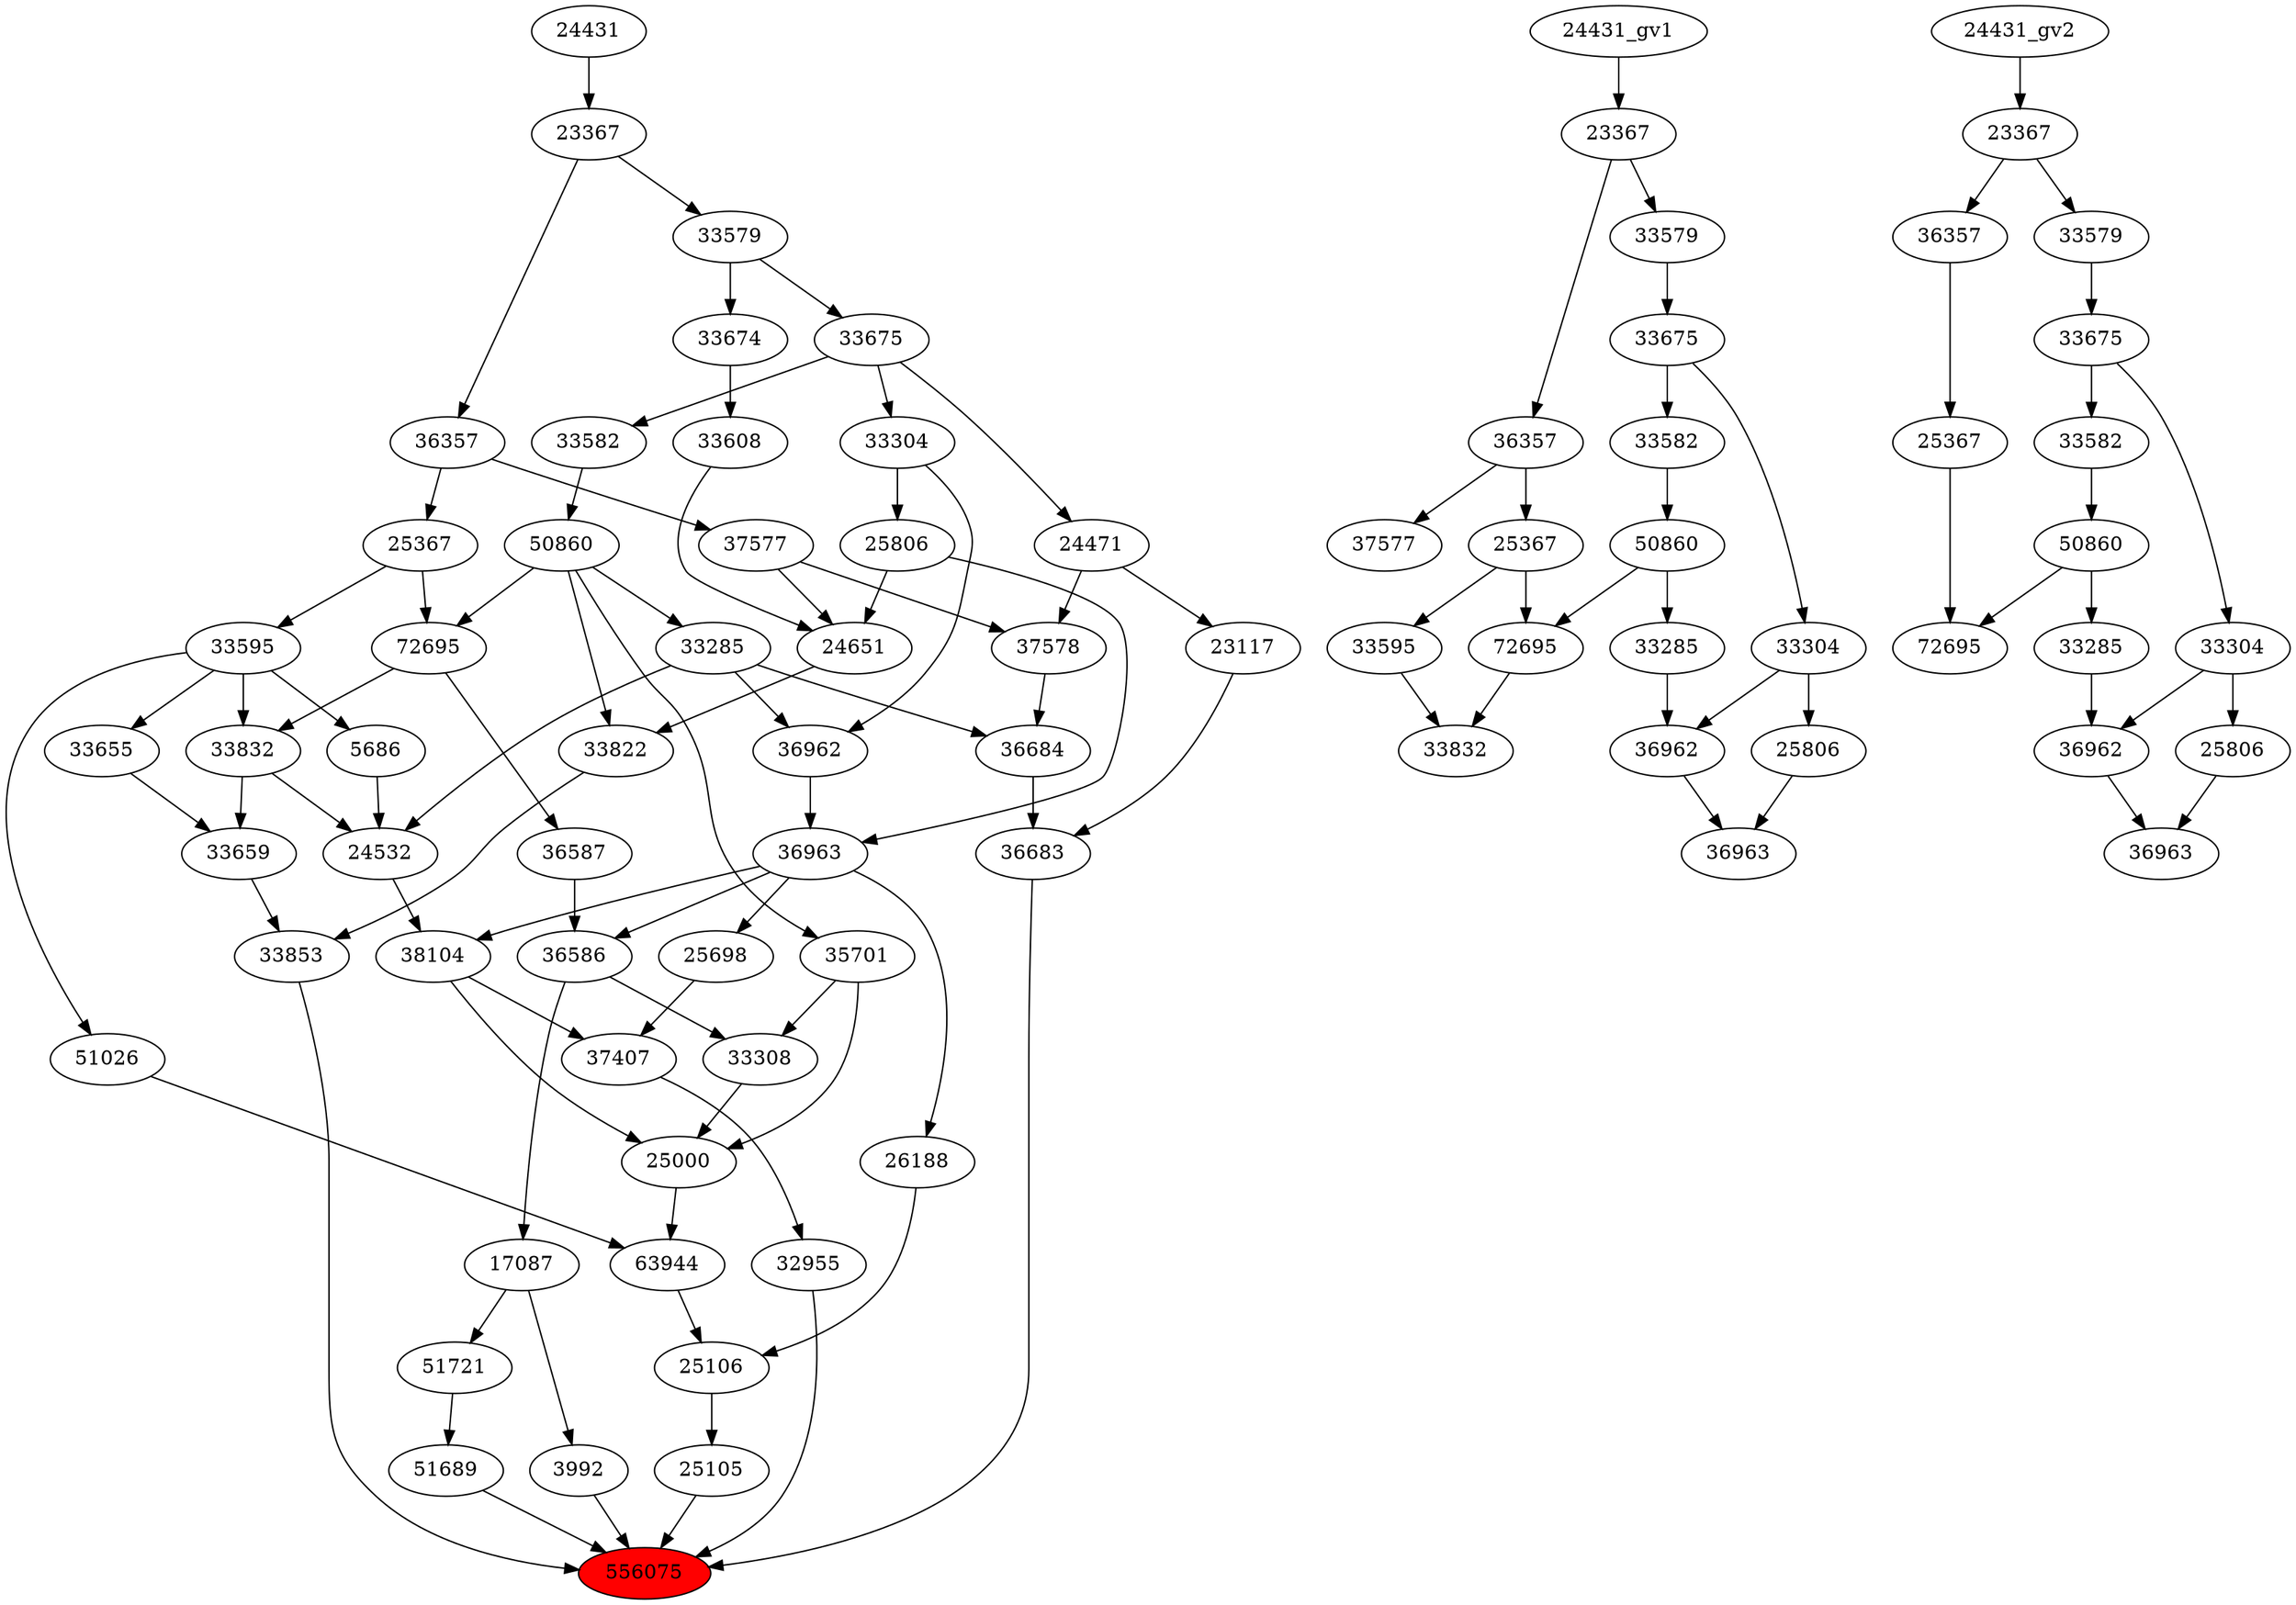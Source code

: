 strict digraph root {
	node [label="\N"];
	{
		node [fillcolor="",
			label="\N",
			style=""
		];
		556075		 [fillcolor=red,
			label=556075,
			style=filled];
		25105		 [label=25105];
		25105 -> 556075;
		32955		 [label=32955];
		32955 -> 556075;
		36683		 [label=36683];
		36683 -> 556075;
		51689		 [label=51689];
		51689 -> 556075;
		3992		 [label=3992];
		3992 -> 556075;
		33853		 [label=33853];
		33853 -> 556075;
		25106		 [label=25106];
		25106 -> 25105;
		37407		 [label=37407];
		37407 -> 32955;
		36684		 [label=36684];
		36684 -> 36683;
		23117		 [label=23117];
		23117 -> 36683;
		51721		 [label=51721];
		51721 -> 51689;
		17087		 [label=17087];
		17087 -> 3992;
		17087 -> 51721;
		33659		 [label=33659];
		33659 -> 33853;
		33822		 [label=33822];
		33822 -> 33853;
		26188		 [label=26188];
		26188 -> 25106;
		63944		 [label=63944];
		63944 -> 25106;
		25698		 [label=25698];
		25698 -> 37407;
		38104		 [label=38104];
		38104 -> 37407;
		25000		 [label=25000];
		38104 -> 25000;
		33285		 [label=33285];
		33285 -> 36684;
		24532		 [label=24532];
		33285 -> 24532;
		36962		 [label=36962];
		33285 -> 36962;
		37578		 [label=37578];
		37578 -> 36684;
		24471		 [label=24471];
		24471 -> 23117;
		24471 -> 37578;
		36586		 [label=36586];
		36586 -> 17087;
		33308		 [label=33308];
		36586 -> 33308;
		33655		 [label=33655];
		33655 -> 33659;
		33832		 [label=33832];
		33832 -> 33659;
		33832 -> 24532;
		24651		 [label=24651];
		24651 -> 33822;
		50860		 [label=50860];
		50860 -> 33822;
		50860 -> 33285;
		72695		 [label=72695];
		50860 -> 72695;
		35701		 [label=35701];
		50860 -> 35701;
		36963		 [label=36963];
		36963 -> 26188;
		36963 -> 25698;
		36963 -> 38104;
		36963 -> 36586;
		25000 -> 63944;
		51026		 [label=51026];
		51026 -> 63944;
		24532 -> 38104;
		37577		 [label=37577];
		37577 -> 37578;
		37577 -> 24651;
		33675		 [label=33675];
		33675 -> 24471;
		33582		 [label=33582];
		33675 -> 33582;
		33304		 [label=33304];
		33675 -> 33304;
		36587		 [label=36587];
		36587 -> 36586;
		33595		 [label=33595];
		33595 -> 33655;
		33595 -> 33832;
		33595 -> 51026;
		5686		 [label=5686];
		33595 -> 5686;
		72695 -> 33832;
		72695 -> 36587;
		25806		 [label=25806];
		25806 -> 24651;
		25806 -> 36963;
		33608		 [label=33608];
		33608 -> 24651;
		33582 -> 50860;
		36962 -> 36963;
		33308 -> 25000;
		35701 -> 25000;
		35701 -> 33308;
		5686 -> 24532;
		36357		 [label=36357];
		36357 -> 37577;
		25367		 [label=25367];
		36357 -> 25367;
		33579		 [label=33579];
		33579 -> 33675;
		33674		 [label=33674];
		33579 -> 33674;
		25367 -> 33595;
		25367 -> 72695;
		33304 -> 25806;
		33304 -> 36962;
		33674 -> 33608;
		23367		 [label=23367];
		23367 -> 36357;
		23367 -> 33579;
		24431		 [label=24431];
		24431 -> 23367;
	}
	{
		node [label="\N"];
		"33285_gv1"		 [label=33285];
		"36962_gv1"		 [label=36962];
		"33285_gv1" -> "36962_gv1";
		"50860_gv1"		 [label=50860];
		"50860_gv1" -> "33285_gv1";
		"72695_gv1"		 [label=72695];
		"50860_gv1" -> "72695_gv1";
		"33832_gv1"		 [label=33832];
		"72695_gv1" -> "33832_gv1";
		"33595_gv1"		 [label=33595];
		"33595_gv1" -> "33832_gv1";
		"33582_gv1"		 [label=33582];
		"33582_gv1" -> "50860_gv1";
		"36963_gv1"		 [label=36963];
		"36962_gv1" -> "36963_gv1";
		"25806_gv1"		 [label=25806];
		"25806_gv1" -> "36963_gv1";
		"37577_gv1"		 [label=37577];
		"36357_gv1"		 [label=36357];
		"36357_gv1" -> "37577_gv1";
		"25367_gv1"		 [label=25367];
		"36357_gv1" -> "25367_gv1";
		"33675_gv1"		 [label=33675];
		"33675_gv1" -> "33582_gv1";
		"33304_gv1"		 [label=33304];
		"33675_gv1" -> "33304_gv1";
		"33579_gv1"		 [label=33579];
		"33579_gv1" -> "33675_gv1";
		"25367_gv1" -> "72695_gv1";
		"25367_gv1" -> "33595_gv1";
		"33304_gv1" -> "36962_gv1";
		"33304_gv1" -> "25806_gv1";
		"23367_gv1"		 [label=23367];
		"23367_gv1" -> "36357_gv1";
		"23367_gv1" -> "33579_gv1";
		"24431_gv1" -> "23367_gv1";
	}
	{
		node [label="\N"];
		"36963_gv2"		 [label=36963];
		"36962_gv2"		 [label=36962];
		"36962_gv2" -> "36963_gv2";
		"25806_gv2"		 [label=25806];
		"25806_gv2" -> "36963_gv2";
		"50860_gv2"		 [label=50860];
		"72695_gv2"		 [label=72695];
		"50860_gv2" -> "72695_gv2";
		"33285_gv2"		 [label=33285];
		"50860_gv2" -> "33285_gv2";
		"33582_gv2"		 [label=33582];
		"33582_gv2" -> "50860_gv2";
		"25367_gv2"		 [label=25367];
		"25367_gv2" -> "72695_gv2";
		"33285_gv2" -> "36962_gv2";
		"33304_gv2"		 [label=33304];
		"33304_gv2" -> "36962_gv2";
		"33304_gv2" -> "25806_gv2";
		"33675_gv2"		 [label=33675];
		"33675_gv2" -> "33582_gv2";
		"33675_gv2" -> "33304_gv2";
		"36357_gv2"		 [label=36357];
		"36357_gv2" -> "25367_gv2";
		"33579_gv2"		 [label=33579];
		"33579_gv2" -> "33675_gv2";
		"23367_gv2"		 [label=23367];
		"23367_gv2" -> "36357_gv2";
		"23367_gv2" -> "33579_gv2";
		"24431_gv2" -> "23367_gv2";
	}
}

